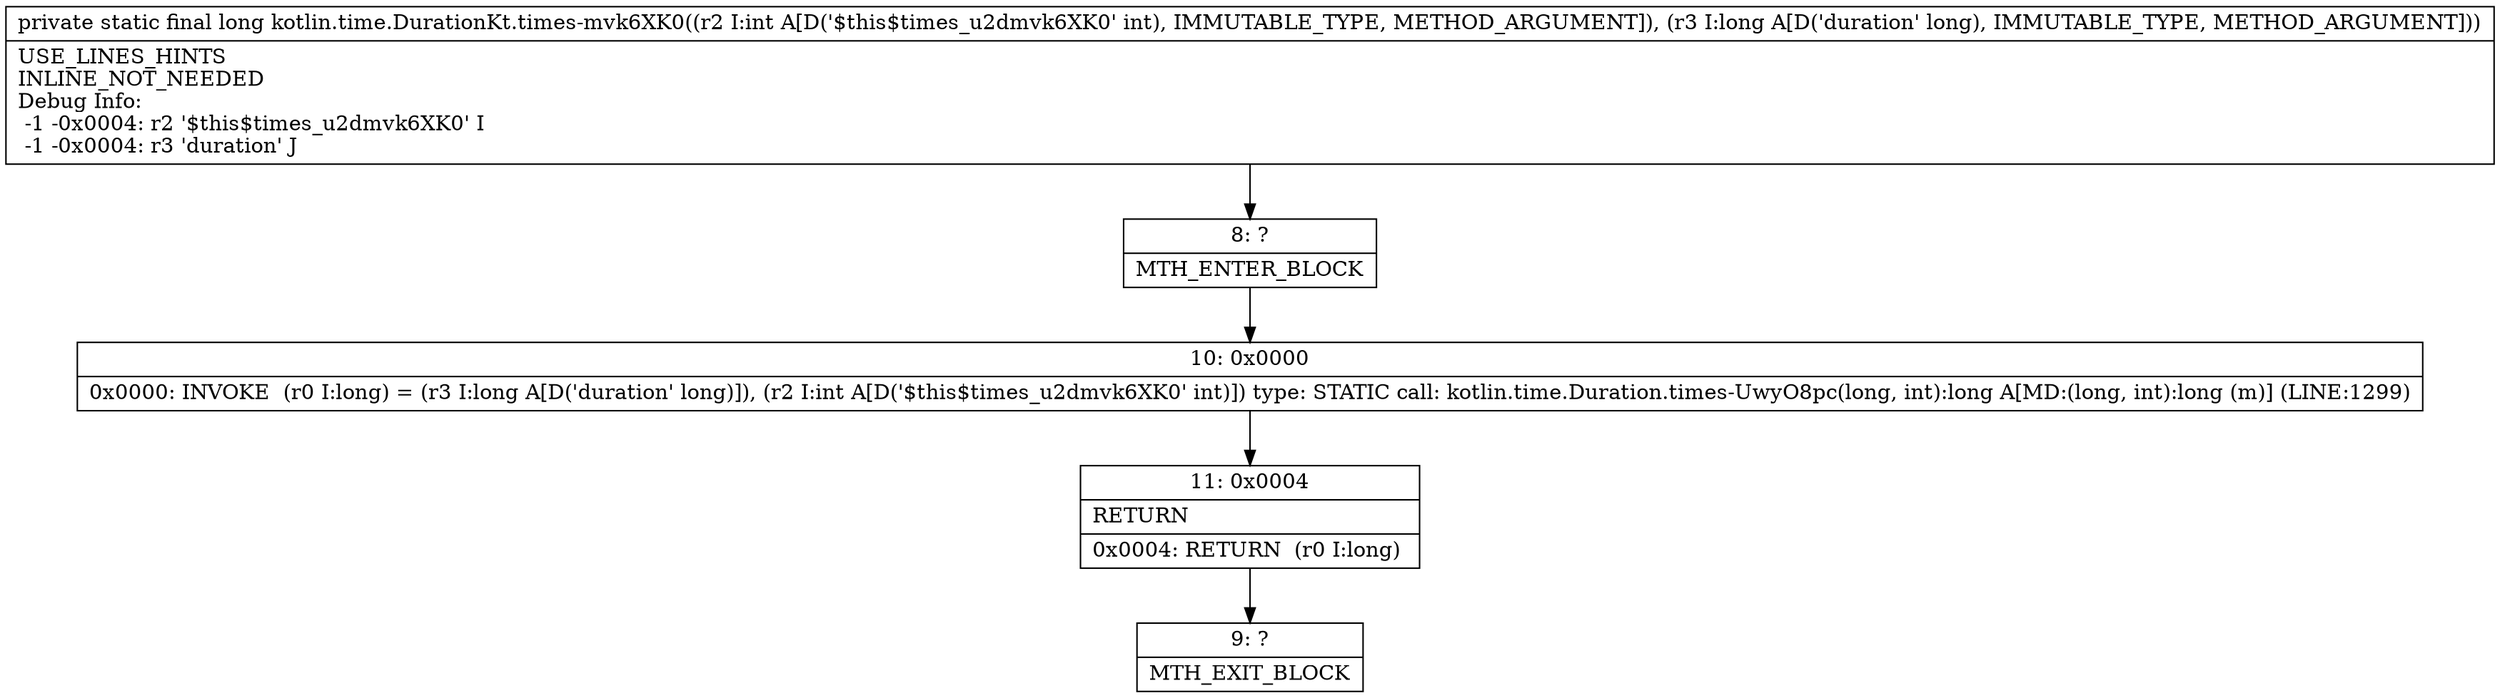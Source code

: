 digraph "CFG forkotlin.time.DurationKt.times\-mvk6XK0(IJ)J" {
Node_8 [shape=record,label="{8\:\ ?|MTH_ENTER_BLOCK\l}"];
Node_10 [shape=record,label="{10\:\ 0x0000|0x0000: INVOKE  (r0 I:long) = (r3 I:long A[D('duration' long)]), (r2 I:int A[D('$this$times_u2dmvk6XK0' int)]) type: STATIC call: kotlin.time.Duration.times\-UwyO8pc(long, int):long A[MD:(long, int):long (m)] (LINE:1299)\l}"];
Node_11 [shape=record,label="{11\:\ 0x0004|RETURN\l|0x0004: RETURN  (r0 I:long) \l}"];
Node_9 [shape=record,label="{9\:\ ?|MTH_EXIT_BLOCK\l}"];
MethodNode[shape=record,label="{private static final long kotlin.time.DurationKt.times\-mvk6XK0((r2 I:int A[D('$this$times_u2dmvk6XK0' int), IMMUTABLE_TYPE, METHOD_ARGUMENT]), (r3 I:long A[D('duration' long), IMMUTABLE_TYPE, METHOD_ARGUMENT]))  | USE_LINES_HINTS\lINLINE_NOT_NEEDED\lDebug Info:\l  \-1 \-0x0004: r2 '$this$times_u2dmvk6XK0' I\l  \-1 \-0x0004: r3 'duration' J\l}"];
MethodNode -> Node_8;Node_8 -> Node_10;
Node_10 -> Node_11;
Node_11 -> Node_9;
}

